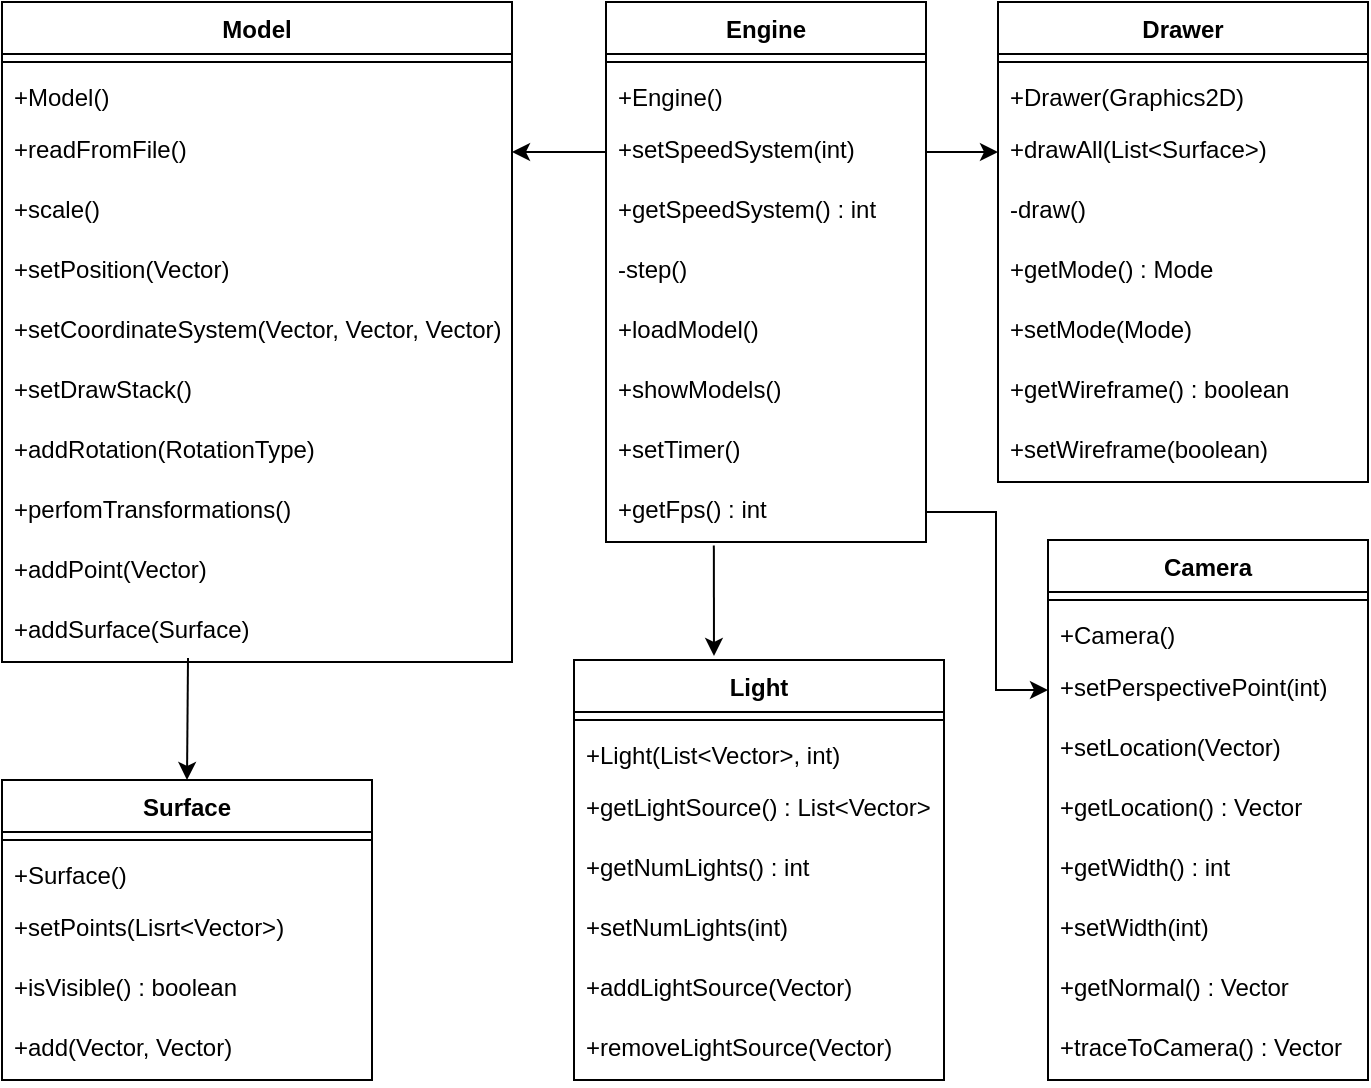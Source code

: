 <mxfile version="16.5.1" type="device" pages="3"><diagram id="C5RBs43oDa-KdzZeNtuy" name="Page-1"><mxGraphModel dx="1229" dy="2277" grid="1" gridSize="10" guides="1" tooltips="1" connect="1" arrows="1" fold="1" page="1" pageScale="1" pageWidth="1654" pageHeight="1169" math="0" shadow="0"><root><mxCell id="WIyWlLk6GJQsqaUBKTNV-0"/><mxCell id="WIyWlLk6GJQsqaUBKTNV-1" parent="WIyWlLk6GJQsqaUBKTNV-0"/><mxCell id="PUGLhDaDBzMZra6PjDmg-11" value="Engine" style="swimlane;fontStyle=1;align=center;verticalAlign=top;childLayout=stackLayout;horizontal=1;startSize=26;horizontalStack=0;resizeParent=1;resizeParentMax=0;resizeLast=0;collapsible=1;marginBottom=0;" parent="WIyWlLk6GJQsqaUBKTNV-1" vertex="1"><mxGeometry x="383" y="-1092" width="160" height="270" as="geometry"><mxRectangle x="100" y="350" width="70" height="26" as="alternateBounds"/></mxGeometry></mxCell><mxCell id="PUGLhDaDBzMZra6PjDmg-12" value="" style="line;strokeWidth=1;fillColor=none;align=left;verticalAlign=middle;spacingTop=-1;spacingLeft=3;spacingRight=3;rotatable=0;labelPosition=right;points=[];portConstraint=eastwest;" parent="PUGLhDaDBzMZra6PjDmg-11" vertex="1"><mxGeometry y="26" width="160" height="8" as="geometry"/></mxCell><mxCell id="smROIIYi_Y0sRd2uh2FI-26" value="+Engine()" style="text;strokeColor=none;fillColor=none;align=left;verticalAlign=top;spacingLeft=4;spacingRight=4;overflow=hidden;rotatable=0;points=[[0,0.5],[1,0.5]];portConstraint=eastwest;" parent="PUGLhDaDBzMZra6PjDmg-11" vertex="1"><mxGeometry y="34" width="160" height="26" as="geometry"/></mxCell><mxCell id="0_QrnyEoj9s2muEZih7a-1" value="+setSpeedSystem(int)" style="text;strokeColor=none;fillColor=none;spacingLeft=4;spacingRight=4;overflow=hidden;rotatable=0;points=[[0,0.5],[1,0.5]];portConstraint=eastwest;fontSize=12;" vertex="1" parent="PUGLhDaDBzMZra6PjDmg-11"><mxGeometry y="60" width="160" height="30" as="geometry"/></mxCell><mxCell id="0_QrnyEoj9s2muEZih7a-5" value="+getSpeedSystem() : int" style="text;strokeColor=none;fillColor=none;spacingLeft=4;spacingRight=4;overflow=hidden;rotatable=0;points=[[0,0.5],[1,0.5]];portConstraint=eastwest;fontSize=12;" vertex="1" parent="PUGLhDaDBzMZra6PjDmg-11"><mxGeometry y="90" width="160" height="30" as="geometry"/></mxCell><mxCell id="0_QrnyEoj9s2muEZih7a-2" value="-step()" style="text;strokeColor=none;fillColor=none;spacingLeft=4;spacingRight=4;overflow=hidden;rotatable=0;points=[[0,0.5],[1,0.5]];portConstraint=eastwest;fontSize=12;" vertex="1" parent="PUGLhDaDBzMZra6PjDmg-11"><mxGeometry y="120" width="160" height="30" as="geometry"/></mxCell><mxCell id="0_QrnyEoj9s2muEZih7a-0" value="+loadModel() &#10;" style="text;strokeColor=none;fillColor=none;spacingLeft=4;spacingRight=4;overflow=hidden;rotatable=0;points=[[0,0.5],[1,0.5]];portConstraint=eastwest;fontSize=12;" vertex="1" parent="PUGLhDaDBzMZra6PjDmg-11"><mxGeometry y="150" width="160" height="30" as="geometry"/></mxCell><mxCell id="0_QrnyEoj9s2muEZih7a-4" value="+showModels()" style="text;strokeColor=none;fillColor=none;spacingLeft=4;spacingRight=4;overflow=hidden;rotatable=0;points=[[0,0.5],[1,0.5]];portConstraint=eastwest;fontSize=12;" vertex="1" parent="PUGLhDaDBzMZra6PjDmg-11"><mxGeometry y="180" width="160" height="30" as="geometry"/></mxCell><mxCell id="0_QrnyEoj9s2muEZih7a-3" value="+setTimer()" style="text;strokeColor=none;fillColor=none;spacingLeft=4;spacingRight=4;overflow=hidden;rotatable=0;points=[[0,0.5],[1,0.5]];portConstraint=eastwest;fontSize=12;" vertex="1" parent="PUGLhDaDBzMZra6PjDmg-11"><mxGeometry y="210" width="160" height="30" as="geometry"/></mxCell><mxCell id="0_QrnyEoj9s2muEZih7a-6" value="+getFps() : int" style="text;strokeColor=none;fillColor=none;spacingLeft=4;spacingRight=4;overflow=hidden;rotatable=0;points=[[0,0.5],[1,0.5]];portConstraint=eastwest;fontSize=12;" vertex="1" parent="PUGLhDaDBzMZra6PjDmg-11"><mxGeometry y="240" width="160" height="30" as="geometry"/></mxCell><mxCell id="0_QrnyEoj9s2muEZih7a-9" value="Camera" style="swimlane;fontStyle=1;align=center;verticalAlign=top;childLayout=stackLayout;horizontal=1;startSize=26;horizontalStack=0;resizeParent=1;resizeParentMax=0;resizeLast=0;collapsible=1;marginBottom=0;" vertex="1" parent="WIyWlLk6GJQsqaUBKTNV-1"><mxGeometry x="604" y="-823" width="160" height="270" as="geometry"><mxRectangle x="100" y="350" width="70" height="26" as="alternateBounds"/></mxGeometry></mxCell><mxCell id="0_QrnyEoj9s2muEZih7a-10" value="" style="line;strokeWidth=1;fillColor=none;align=left;verticalAlign=middle;spacingTop=-1;spacingLeft=3;spacingRight=3;rotatable=0;labelPosition=right;points=[];portConstraint=eastwest;" vertex="1" parent="0_QrnyEoj9s2muEZih7a-9"><mxGeometry y="26" width="160" height="8" as="geometry"/></mxCell><mxCell id="0_QrnyEoj9s2muEZih7a-11" value="+Camera()" style="text;strokeColor=none;fillColor=none;align=left;verticalAlign=top;spacingLeft=4;spacingRight=4;overflow=hidden;rotatable=0;points=[[0,0.5],[1,0.5]];portConstraint=eastwest;" vertex="1" parent="0_QrnyEoj9s2muEZih7a-9"><mxGeometry y="34" width="160" height="26" as="geometry"/></mxCell><mxCell id="0_QrnyEoj9s2muEZih7a-12" value="+setPerspectivePoint(int)" style="text;strokeColor=none;fillColor=none;spacingLeft=4;spacingRight=4;overflow=hidden;rotatable=0;points=[[0,0.5],[1,0.5]];portConstraint=eastwest;fontSize=12;" vertex="1" parent="0_QrnyEoj9s2muEZih7a-9"><mxGeometry y="60" width="160" height="30" as="geometry"/></mxCell><mxCell id="0_QrnyEoj9s2muEZih7a-13" value="+setLocation(Vector)" style="text;strokeColor=none;fillColor=none;spacingLeft=4;spacingRight=4;overflow=hidden;rotatable=0;points=[[0,0.5],[1,0.5]];portConstraint=eastwest;fontSize=12;" vertex="1" parent="0_QrnyEoj9s2muEZih7a-9"><mxGeometry y="90" width="160" height="30" as="geometry"/></mxCell><mxCell id="0_QrnyEoj9s2muEZih7a-14" value="+getLocation() : Vector" style="text;strokeColor=none;fillColor=none;spacingLeft=4;spacingRight=4;overflow=hidden;rotatable=0;points=[[0,0.5],[1,0.5]];portConstraint=eastwest;fontSize=12;" vertex="1" parent="0_QrnyEoj9s2muEZih7a-9"><mxGeometry y="120" width="160" height="30" as="geometry"/></mxCell><mxCell id="0_QrnyEoj9s2muEZih7a-15" value="+getWidth() : int&#10; " style="text;strokeColor=none;fillColor=none;spacingLeft=4;spacingRight=4;overflow=hidden;rotatable=0;points=[[0,0.5],[1,0.5]];portConstraint=eastwest;fontSize=12;" vertex="1" parent="0_QrnyEoj9s2muEZih7a-9"><mxGeometry y="150" width="160" height="30" as="geometry"/></mxCell><mxCell id="0_QrnyEoj9s2muEZih7a-16" value="+setWidth(int)" style="text;strokeColor=none;fillColor=none;spacingLeft=4;spacingRight=4;overflow=hidden;rotatable=0;points=[[0,0.5],[1,0.5]];portConstraint=eastwest;fontSize=12;" vertex="1" parent="0_QrnyEoj9s2muEZih7a-9"><mxGeometry y="180" width="160" height="30" as="geometry"/></mxCell><mxCell id="0_QrnyEoj9s2muEZih7a-17" value="+getNormal() : Vector" style="text;strokeColor=none;fillColor=none;spacingLeft=4;spacingRight=4;overflow=hidden;rotatable=0;points=[[0,0.5],[1,0.5]];portConstraint=eastwest;fontSize=12;" vertex="1" parent="0_QrnyEoj9s2muEZih7a-9"><mxGeometry y="210" width="160" height="30" as="geometry"/></mxCell><mxCell id="0_QrnyEoj9s2muEZih7a-18" value="+traceToCamera() : Vector" style="text;strokeColor=none;fillColor=none;spacingLeft=4;spacingRight=4;overflow=hidden;rotatable=0;points=[[0,0.5],[1,0.5]];portConstraint=eastwest;fontSize=12;" vertex="1" parent="0_QrnyEoj9s2muEZih7a-9"><mxGeometry y="240" width="160" height="30" as="geometry"/></mxCell><mxCell id="0_QrnyEoj9s2muEZih7a-20" value="Light" style="swimlane;fontStyle=1;align=center;verticalAlign=top;childLayout=stackLayout;horizontal=1;startSize=26;horizontalStack=0;resizeParent=1;resizeParentMax=0;resizeLast=0;collapsible=1;marginBottom=0;" vertex="1" parent="WIyWlLk6GJQsqaUBKTNV-1"><mxGeometry x="367.0" y="-763" width="185" height="210" as="geometry"><mxRectangle x="100" y="350" width="70" height="26" as="alternateBounds"/></mxGeometry></mxCell><mxCell id="0_QrnyEoj9s2muEZih7a-21" value="" style="line;strokeWidth=1;fillColor=none;align=left;verticalAlign=middle;spacingTop=-1;spacingLeft=3;spacingRight=3;rotatable=0;labelPosition=right;points=[];portConstraint=eastwest;" vertex="1" parent="0_QrnyEoj9s2muEZih7a-20"><mxGeometry y="26" width="185" height="8" as="geometry"/></mxCell><mxCell id="0_QrnyEoj9s2muEZih7a-22" value="+Light(List&lt;Vector&gt;, int)" style="text;strokeColor=none;fillColor=none;align=left;verticalAlign=top;spacingLeft=4;spacingRight=4;overflow=hidden;rotatable=0;points=[[0,0.5],[1,0.5]];portConstraint=eastwest;" vertex="1" parent="0_QrnyEoj9s2muEZih7a-20"><mxGeometry y="34" width="185" height="26" as="geometry"/></mxCell><mxCell id="0_QrnyEoj9s2muEZih7a-23" value="+getLightSource() : List&lt;Vector&gt;" style="text;strokeColor=none;fillColor=none;spacingLeft=4;spacingRight=4;overflow=hidden;rotatable=0;points=[[0,0.5],[1,0.5]];portConstraint=eastwest;fontSize=12;" vertex="1" parent="0_QrnyEoj9s2muEZih7a-20"><mxGeometry y="60" width="185" height="30" as="geometry"/></mxCell><mxCell id="0_QrnyEoj9s2muEZih7a-24" value="+getNumLights() : int" style="text;strokeColor=none;fillColor=none;spacingLeft=4;spacingRight=4;overflow=hidden;rotatable=0;points=[[0,0.5],[1,0.5]];portConstraint=eastwest;fontSize=12;" vertex="1" parent="0_QrnyEoj9s2muEZih7a-20"><mxGeometry y="90" width="185" height="30" as="geometry"/></mxCell><mxCell id="0_QrnyEoj9s2muEZih7a-25" value="+setNumLights(int) " style="text;strokeColor=none;fillColor=none;spacingLeft=4;spacingRight=4;overflow=hidden;rotatable=0;points=[[0,0.5],[1,0.5]];portConstraint=eastwest;fontSize=12;" vertex="1" parent="0_QrnyEoj9s2muEZih7a-20"><mxGeometry y="120" width="185" height="30" as="geometry"/></mxCell><mxCell id="0_QrnyEoj9s2muEZih7a-26" value="+addLightSource(Vector)&#10; " style="text;strokeColor=none;fillColor=none;spacingLeft=4;spacingRight=4;overflow=hidden;rotatable=0;points=[[0,0.5],[1,0.5]];portConstraint=eastwest;fontSize=12;" vertex="1" parent="0_QrnyEoj9s2muEZih7a-20"><mxGeometry y="150" width="185" height="30" as="geometry"/></mxCell><mxCell id="0_QrnyEoj9s2muEZih7a-27" value="+removeLightSource(Vector)" style="text;strokeColor=none;fillColor=none;spacingLeft=4;spacingRight=4;overflow=hidden;rotatable=0;points=[[0,0.5],[1,0.5]];portConstraint=eastwest;fontSize=12;" vertex="1" parent="0_QrnyEoj9s2muEZih7a-20"><mxGeometry y="180" width="185" height="30" as="geometry"/></mxCell><mxCell id="0_QrnyEoj9s2muEZih7a-30" value="Drawer" style="swimlane;fontStyle=1;align=center;verticalAlign=top;childLayout=stackLayout;horizontal=1;startSize=26;horizontalStack=0;resizeParent=1;resizeParentMax=0;resizeLast=0;collapsible=1;marginBottom=0;" vertex="1" parent="WIyWlLk6GJQsqaUBKTNV-1"><mxGeometry x="579" y="-1092" width="185" height="240" as="geometry"><mxRectangle x="100" y="350" width="70" height="26" as="alternateBounds"/></mxGeometry></mxCell><mxCell id="0_QrnyEoj9s2muEZih7a-31" value="" style="line;strokeWidth=1;fillColor=none;align=left;verticalAlign=middle;spacingTop=-1;spacingLeft=3;spacingRight=3;rotatable=0;labelPosition=right;points=[];portConstraint=eastwest;" vertex="1" parent="0_QrnyEoj9s2muEZih7a-30"><mxGeometry y="26" width="185" height="8" as="geometry"/></mxCell><mxCell id="0_QrnyEoj9s2muEZih7a-32" value="+Drawer(Graphics2D)" style="text;strokeColor=none;fillColor=none;align=left;verticalAlign=top;spacingLeft=4;spacingRight=4;overflow=hidden;rotatable=0;points=[[0,0.5],[1,0.5]];portConstraint=eastwest;" vertex="1" parent="0_QrnyEoj9s2muEZih7a-30"><mxGeometry y="34" width="185" height="26" as="geometry"/></mxCell><mxCell id="0_QrnyEoj9s2muEZih7a-33" value="+drawAll(List&lt;Surface&gt;) " style="text;strokeColor=none;fillColor=none;spacingLeft=4;spacingRight=4;overflow=hidden;rotatable=0;points=[[0,0.5],[1,0.5]];portConstraint=eastwest;fontSize=12;" vertex="1" parent="0_QrnyEoj9s2muEZih7a-30"><mxGeometry y="60" width="185" height="30" as="geometry"/></mxCell><mxCell id="0_QrnyEoj9s2muEZih7a-34" value="-draw()" style="text;strokeColor=none;fillColor=none;spacingLeft=4;spacingRight=4;overflow=hidden;rotatable=0;points=[[0,0.5],[1,0.5]];portConstraint=eastwest;fontSize=12;" vertex="1" parent="0_QrnyEoj9s2muEZih7a-30"><mxGeometry y="90" width="185" height="30" as="geometry"/></mxCell><mxCell id="0_QrnyEoj9s2muEZih7a-35" value="+getMode() : Mode" style="text;strokeColor=none;fillColor=none;spacingLeft=4;spacingRight=4;overflow=hidden;rotatable=0;points=[[0,0.5],[1,0.5]];portConstraint=eastwest;fontSize=12;" vertex="1" parent="0_QrnyEoj9s2muEZih7a-30"><mxGeometry y="120" width="185" height="30" as="geometry"/></mxCell><mxCell id="0_QrnyEoj9s2muEZih7a-36" value="+setMode(Mode) " style="text;strokeColor=none;fillColor=none;spacingLeft=4;spacingRight=4;overflow=hidden;rotatable=0;points=[[0,0.5],[1,0.5]];portConstraint=eastwest;fontSize=12;" vertex="1" parent="0_QrnyEoj9s2muEZih7a-30"><mxGeometry y="150" width="185" height="30" as="geometry"/></mxCell><mxCell id="0_QrnyEoj9s2muEZih7a-37" value="+getWireframe() : boolean&#10;" style="text;strokeColor=none;fillColor=none;spacingLeft=4;spacingRight=4;overflow=hidden;rotatable=0;points=[[0,0.5],[1,0.5]];portConstraint=eastwest;fontSize=12;" vertex="1" parent="0_QrnyEoj9s2muEZih7a-30"><mxGeometry y="180" width="185" height="30" as="geometry"/></mxCell><mxCell id="0_QrnyEoj9s2muEZih7a-42" value="+setWireframe(boolean)" style="text;strokeColor=none;fillColor=none;spacingLeft=4;spacingRight=4;overflow=hidden;rotatable=0;points=[[0,0.5],[1,0.5]];portConstraint=eastwest;fontSize=12;" vertex="1" parent="0_QrnyEoj9s2muEZih7a-30"><mxGeometry y="210" width="185" height="30" as="geometry"/></mxCell><mxCell id="0_QrnyEoj9s2muEZih7a-43" value="Model" style="swimlane;fontStyle=1;align=center;verticalAlign=top;childLayout=stackLayout;horizontal=1;startSize=26;horizontalStack=0;resizeParent=1;resizeParentMax=0;resizeLast=0;collapsible=1;marginBottom=0;" vertex="1" parent="WIyWlLk6GJQsqaUBKTNV-1"><mxGeometry x="81" y="-1092" width="255" height="330" as="geometry"><mxRectangle x="100" y="350" width="70" height="26" as="alternateBounds"/></mxGeometry></mxCell><mxCell id="0_QrnyEoj9s2muEZih7a-44" value="" style="line;strokeWidth=1;fillColor=none;align=left;verticalAlign=middle;spacingTop=-1;spacingLeft=3;spacingRight=3;rotatable=0;labelPosition=right;points=[];portConstraint=eastwest;" vertex="1" parent="0_QrnyEoj9s2muEZih7a-43"><mxGeometry y="26" width="255" height="8" as="geometry"/></mxCell><mxCell id="0_QrnyEoj9s2muEZih7a-45" value="+Model()" style="text;strokeColor=none;fillColor=none;align=left;verticalAlign=top;spacingLeft=4;spacingRight=4;overflow=hidden;rotatable=0;points=[[0,0.5],[1,0.5]];portConstraint=eastwest;" vertex="1" parent="0_QrnyEoj9s2muEZih7a-43"><mxGeometry y="34" width="255" height="26" as="geometry"/></mxCell><mxCell id="0_QrnyEoj9s2muEZih7a-46" value="+readFromFile()" style="text;strokeColor=none;fillColor=none;spacingLeft=4;spacingRight=4;overflow=hidden;rotatable=0;points=[[0,0.5],[1,0.5]];portConstraint=eastwest;fontSize=12;" vertex="1" parent="0_QrnyEoj9s2muEZih7a-43"><mxGeometry y="60" width="255" height="30" as="geometry"/></mxCell><mxCell id="0_QrnyEoj9s2muEZih7a-47" value="+scale()" style="text;strokeColor=none;fillColor=none;spacingLeft=4;spacingRight=4;overflow=hidden;rotatable=0;points=[[0,0.5],[1,0.5]];portConstraint=eastwest;fontSize=12;" vertex="1" parent="0_QrnyEoj9s2muEZih7a-43"><mxGeometry y="90" width="255" height="30" as="geometry"/></mxCell><mxCell id="0_QrnyEoj9s2muEZih7a-48" value="+setPosition(Vector)" style="text;strokeColor=none;fillColor=none;spacingLeft=4;spacingRight=4;overflow=hidden;rotatable=0;points=[[0,0.5],[1,0.5]];portConstraint=eastwest;fontSize=12;" vertex="1" parent="0_QrnyEoj9s2muEZih7a-43"><mxGeometry y="120" width="255" height="30" as="geometry"/></mxCell><mxCell id="0_QrnyEoj9s2muEZih7a-49" value="+setCoordinateSystem(Vector, Vector, Vector) " style="text;strokeColor=none;fillColor=none;spacingLeft=4;spacingRight=4;overflow=hidden;rotatable=0;points=[[0,0.5],[1,0.5]];portConstraint=eastwest;fontSize=12;" vertex="1" parent="0_QrnyEoj9s2muEZih7a-43"><mxGeometry y="150" width="255" height="30" as="geometry"/></mxCell><mxCell id="0_QrnyEoj9s2muEZih7a-50" value="+setDrawStack()" style="text;strokeColor=none;fillColor=none;spacingLeft=4;spacingRight=4;overflow=hidden;rotatable=0;points=[[0,0.5],[1,0.5]];portConstraint=eastwest;fontSize=12;" vertex="1" parent="0_QrnyEoj9s2muEZih7a-43"><mxGeometry y="180" width="255" height="30" as="geometry"/></mxCell><mxCell id="0_QrnyEoj9s2muEZih7a-52" value="+addRotation(RotationType)" style="text;strokeColor=none;fillColor=none;spacingLeft=4;spacingRight=4;overflow=hidden;rotatable=0;points=[[0,0.5],[1,0.5]];portConstraint=eastwest;fontSize=12;" vertex="1" parent="0_QrnyEoj9s2muEZih7a-43"><mxGeometry y="210" width="255" height="30" as="geometry"/></mxCell><mxCell id="0_QrnyEoj9s2muEZih7a-51" value="+perfomTransformations()" style="text;strokeColor=none;fillColor=none;spacingLeft=4;spacingRight=4;overflow=hidden;rotatable=0;points=[[0,0.5],[1,0.5]];portConstraint=eastwest;fontSize=12;" vertex="1" parent="0_QrnyEoj9s2muEZih7a-43"><mxGeometry y="240" width="255" height="30" as="geometry"/></mxCell><mxCell id="0_QrnyEoj9s2muEZih7a-54" value="+addPoint(Vector)" style="text;strokeColor=none;fillColor=none;spacingLeft=4;spacingRight=4;overflow=hidden;rotatable=0;points=[[0,0.5],[1,0.5]];portConstraint=eastwest;fontSize=12;" vertex="1" parent="0_QrnyEoj9s2muEZih7a-43"><mxGeometry y="270" width="255" height="30" as="geometry"/></mxCell><mxCell id="0_QrnyEoj9s2muEZih7a-53" value="+addSurface(Surface)" style="text;strokeColor=none;fillColor=none;spacingLeft=4;spacingRight=4;overflow=hidden;rotatable=0;points=[[0,0.5],[1,0.5]];portConstraint=eastwest;fontSize=12;" vertex="1" parent="0_QrnyEoj9s2muEZih7a-43"><mxGeometry y="300" width="255" height="30" as="geometry"/></mxCell><mxCell id="0_QrnyEoj9s2muEZih7a-55" value="Surface" style="swimlane;fontStyle=1;align=center;verticalAlign=top;childLayout=stackLayout;horizontal=1;startSize=26;horizontalStack=0;resizeParent=1;resizeParentMax=0;resizeLast=0;collapsible=1;marginBottom=0;" vertex="1" parent="WIyWlLk6GJQsqaUBKTNV-1"><mxGeometry x="81" y="-703" width="185" height="150" as="geometry"><mxRectangle x="100" y="350" width="70" height="26" as="alternateBounds"/></mxGeometry></mxCell><mxCell id="0_QrnyEoj9s2muEZih7a-56" value="" style="line;strokeWidth=1;fillColor=none;align=left;verticalAlign=middle;spacingTop=-1;spacingLeft=3;spacingRight=3;rotatable=0;labelPosition=right;points=[];portConstraint=eastwest;" vertex="1" parent="0_QrnyEoj9s2muEZih7a-55"><mxGeometry y="26" width="185" height="8" as="geometry"/></mxCell><mxCell id="0_QrnyEoj9s2muEZih7a-57" value="+Surface()" style="text;strokeColor=none;fillColor=none;align=left;verticalAlign=top;spacingLeft=4;spacingRight=4;overflow=hidden;rotatable=0;points=[[0,0.5],[1,0.5]];portConstraint=eastwest;" vertex="1" parent="0_QrnyEoj9s2muEZih7a-55"><mxGeometry y="34" width="185" height="26" as="geometry"/></mxCell><mxCell id="0_QrnyEoj9s2muEZih7a-58" value="+setPoints(Lisrt&lt;Vector&gt;) " style="text;strokeColor=none;fillColor=none;spacingLeft=4;spacingRight=4;overflow=hidden;rotatable=0;points=[[0,0.5],[1,0.5]];portConstraint=eastwest;fontSize=12;" vertex="1" parent="0_QrnyEoj9s2muEZih7a-55"><mxGeometry y="60" width="185" height="30" as="geometry"/></mxCell><mxCell id="0_QrnyEoj9s2muEZih7a-59" value="+isVisible() : boolean" style="text;strokeColor=none;fillColor=none;spacingLeft=4;spacingRight=4;overflow=hidden;rotatable=0;points=[[0,0.5],[1,0.5]];portConstraint=eastwest;fontSize=12;" vertex="1" parent="0_QrnyEoj9s2muEZih7a-55"><mxGeometry y="90" width="185" height="30" as="geometry"/></mxCell><mxCell id="0_QrnyEoj9s2muEZih7a-60" value="+add(Vector, Vector)" style="text;strokeColor=none;fillColor=none;spacingLeft=4;spacingRight=4;overflow=hidden;rotatable=0;points=[[0,0.5],[1,0.5]];portConstraint=eastwest;fontSize=12;" vertex="1" parent="0_QrnyEoj9s2muEZih7a-55"><mxGeometry y="120" width="185" height="30" as="geometry"/></mxCell><mxCell id="0_QrnyEoj9s2muEZih7a-68" value="" style="endArrow=classic;html=1;rounded=0;fontSize=16;exitX=0;exitY=0.5;exitDx=0;exitDy=0;entryX=1;entryY=0.5;entryDx=0;entryDy=0;" edge="1" parent="WIyWlLk6GJQsqaUBKTNV-1" source="0_QrnyEoj9s2muEZih7a-1" target="0_QrnyEoj9s2muEZih7a-46"><mxGeometry width="50" height="50" relative="1" as="geometry"><mxPoint x="359" y="-1122" as="sourcePoint"/><mxPoint x="409" y="-1172" as="targetPoint"/></mxGeometry></mxCell><mxCell id="0_QrnyEoj9s2muEZih7a-69" value="" style="endArrow=classic;html=1;rounded=0;fontSize=16;exitX=1;exitY=0.5;exitDx=0;exitDy=0;entryX=0;entryY=0.5;entryDx=0;entryDy=0;" edge="1" parent="WIyWlLk6GJQsqaUBKTNV-1" source="0_QrnyEoj9s2muEZih7a-1" target="0_QrnyEoj9s2muEZih7a-33"><mxGeometry width="50" height="50" relative="1" as="geometry"><mxPoint x="565" y="-1116" as="sourcePoint"/><mxPoint x="615" y="-1166" as="targetPoint"/></mxGeometry></mxCell><mxCell id="0_QrnyEoj9s2muEZih7a-70" value="" style="endArrow=classic;html=1;rounded=0;fontSize=16;entryX=0.5;entryY=0;entryDx=0;entryDy=0;" edge="1" parent="WIyWlLk6GJQsqaUBKTNV-1" target="0_QrnyEoj9s2muEZih7a-55"><mxGeometry width="50" height="50" relative="1" as="geometry"><mxPoint x="174" y="-764" as="sourcePoint"/><mxPoint x="220" y="-753" as="targetPoint"/></mxGeometry></mxCell><mxCell id="0_QrnyEoj9s2muEZih7a-71" value="" style="endArrow=classic;html=1;rounded=0;fontSize=16;exitX=0.337;exitY=1.059;exitDx=0;exitDy=0;exitPerimeter=0;" edge="1" parent="WIyWlLk6GJQsqaUBKTNV-1" source="0_QrnyEoj9s2muEZih7a-6"><mxGeometry width="50" height="50" relative="1" as="geometry"><mxPoint x="439" y="-754" as="sourcePoint"/><mxPoint x="437" y="-765" as="targetPoint"/></mxGeometry></mxCell><mxCell id="0_QrnyEoj9s2muEZih7a-72" value="" style="endArrow=classic;html=1;rounded=0;fontSize=16;exitX=1;exitY=0.5;exitDx=0;exitDy=0;entryX=0;entryY=0.5;entryDx=0;entryDy=0;" edge="1" parent="WIyWlLk6GJQsqaUBKTNV-1" source="0_QrnyEoj9s2muEZih7a-6" target="0_QrnyEoj9s2muEZih7a-12"><mxGeometry width="50" height="50" relative="1" as="geometry"><mxPoint x="563" y="-776" as="sourcePoint"/><mxPoint x="613" y="-826" as="targetPoint"/><Array as="points"><mxPoint x="578" y="-837"/><mxPoint x="578" y="-748"/></Array></mxGeometry></mxCell></root></mxGraphModel></diagram><diagram id="3OWUYGctJhwA0KJmQPzr" name="Страница 2"><mxGraphModel dx="1475" dy="1329" grid="0" gridSize="10" guides="1" tooltips="1" connect="1" arrows="1" fold="1" page="1" pageScale="1" pageWidth="827" pageHeight="1169" math="0" shadow="0"><root><mxCell id="bgdEapvP35yIxuQmbcLZ-0"/><mxCell id="bgdEapvP35yIxuQmbcLZ-1" parent="bgdEapvP35yIxuQmbcLZ-0"/><mxCell id="bgdEapvP35yIxuQmbcLZ-14" style="edgeStyle=orthogonalEdgeStyle;rounded=0;orthogonalLoop=1;jettySize=auto;html=1;exitX=0.5;exitY=1;exitDx=0;exitDy=0;exitPerimeter=0;entryX=0.5;entryY=0;entryDx=0;entryDy=0;fontSize=17;" parent="bgdEapvP35yIxuQmbcLZ-1" source="bgdEapvP35yIxuQmbcLZ-2" target="bgdEapvP35yIxuQmbcLZ-3" edge="1"><mxGeometry relative="1" as="geometry"/></mxCell><mxCell id="bgdEapvP35yIxuQmbcLZ-2" value="&lt;font style=&quot;font-size: 17px;&quot;&gt;Начало&lt;/font&gt;" style="strokeWidth=2;html=1;shape=mxgraph.flowchart.terminator;whiteSpace=wrap;fontSize=17;" parent="bgdEapvP35yIxuQmbcLZ-1" vertex="1"><mxGeometry x="315" y="14" width="170" height="60" as="geometry"/></mxCell><mxCell id="bgdEapvP35yIxuQmbcLZ-3" value="&lt;font style=&quot;font-size: 17px&quot;&gt;Цикл по всем граням объектов&lt;/font&gt;" style="shape=loopLimit;whiteSpace=wrap;html=1;strokeWidth=2;fontSize=17;" parent="bgdEapvP35yIxuQmbcLZ-1" vertex="1"><mxGeometry x="306.5" y="91" width="179.5" height="80" as="geometry"/></mxCell><mxCell id="bgdEapvP35yIxuQmbcLZ-4" value="&lt;font style=&quot;font-size: 17px&quot;&gt;Z_sum := Z_sum + значение координаты Z текущей точки&amp;nbsp;&lt;/font&gt;" style="whiteSpace=wrap;html=1;strokeWidth=2;fontSize=17;" parent="bgdEapvP35yIxuQmbcLZ-1" vertex="1"><mxGeometry x="305.5" y="376" width="179.12" height="88" as="geometry"/></mxCell><mxCell id="bgdEapvP35yIxuQmbcLZ-19" style="edgeStyle=orthogonalEdgeStyle;rounded=0;orthogonalLoop=1;jettySize=auto;html=1;exitX=0;exitY=0.5;exitDx=0;exitDy=0;exitPerimeter=0;fontSize=17;entryX=0.5;entryY=0;entryDx=0;entryDy=0;" parent="bgdEapvP35yIxuQmbcLZ-1" source="bgdEapvP35yIxuQmbcLZ-5" target="jzEpJTXCxFbb3Hnmrs4y-7" edge="1"><mxGeometry relative="1" as="geometry"><mxPoint x="212" y="706" as="targetPoint"/></mxGeometry></mxCell><mxCell id="bgdEapvP35yIxuQmbcLZ-5" value="Количество&lt;br&gt;&amp;nbsp;источников &lt;br&gt;света &amp;gt; 0?" style="strokeWidth=2;html=1;shape=mxgraph.flowchart.decision;whiteSpace=wrap;fontSize=17;" parent="bgdEapvP35yIxuQmbcLZ-1" vertex="1"><mxGeometry x="300" y="575" width="200" height="100" as="geometry"/></mxCell><mxCell id="bgdEapvP35yIxuQmbcLZ-6" value="Avg := Z_sum / количество вершин грани" style="whiteSpace=wrap;html=1;strokeWidth=2;fontSize=17;" parent="bgdEapvP35yIxuQmbcLZ-1" vertex="1"><mxGeometry x="320.75" y="758" width="177.5" height="70" as="geometry"/></mxCell><mxCell id="bgdEapvP35yIxuQmbcLZ-7" value="&lt;font style=&quot;font-size: 17px&quot;&gt;Вычислить цвет грани&lt;/font&gt;" style="whiteSpace=wrap;html=1;strokeWidth=2;fontSize=17;" parent="bgdEapvP35yIxuQmbcLZ-1" vertex="1"><mxGeometry x="533" y="643" width="177.5" height="70" as="geometry"/></mxCell><mxCell id="bgdEapvP35yIxuQmbcLZ-12" value="" style="group;fontSize=17;" parent="bgdEapvP35yIxuQmbcLZ-1" vertex="1" connectable="0"><mxGeometry x="305.5" y="481" width="197.791" height="81.199" as="geometry"/></mxCell><mxCell id="bgdEapvP35yIxuQmbcLZ-10" value="" style="shape=loopLimit;whiteSpace=wrap;html=1;strokeWidth=2;rotation=-180;fontSize=17;" parent="bgdEapvP35yIxuQmbcLZ-12" vertex="1"><mxGeometry width="179.2" height="73" as="geometry"/></mxCell><mxCell id="bgdEapvP35yIxuQmbcLZ-11" value="&lt;span style=&quot;font-size: 17px ; background-color: rgb(255 , 255 , 255)&quot;&gt;Цикл по всем &lt;br&gt;вершинам&lt;br style=&quot;font-size: 17px&quot;&gt;&amp;nbsp;грани&lt;br&gt;&lt;/span&gt;" style="text;html=1;align=center;verticalAlign=middle;resizable=0;points=[];autosize=1;fontSize=17;" parent="bgdEapvP35yIxuQmbcLZ-12" vertex="1"><mxGeometry x="36.791" y="7.199" width="118" height="64" as="geometry"/></mxCell><mxCell id="bgdEapvP35yIxuQmbcLZ-13" value="&lt;font style=&quot;font-size: 17px;&quot;&gt;Конец&lt;/font&gt;" style="strokeWidth=2;html=1;shape=mxgraph.flowchart.terminator;whiteSpace=wrap;fontSize=17;" parent="bgdEapvP35yIxuQmbcLZ-1" vertex="1"><mxGeometry x="327.87" y="1103" width="170" height="60" as="geometry"/></mxCell><mxCell id="jzEpJTXCxFbb3Hnmrs4y-0" value="&lt;font style=&quot;font-size: 17px&quot;&gt;Цикл по всем вершинам грани&lt;/font&gt;" style="shape=loopLimit;whiteSpace=wrap;html=1;strokeWidth=2;fontSize=17;" vertex="1" parent="bgdEapvP35yIxuQmbcLZ-1"><mxGeometry x="305.5" y="276" width="179.5" height="80" as="geometry"/></mxCell><mxCell id="jzEpJTXCxFbb3Hnmrs4y-1" value="Z_sum := 0" style="whiteSpace=wrap;html=1;strokeWidth=2;fontSize=17;" vertex="1" parent="bgdEapvP35yIxuQmbcLZ-1"><mxGeometry x="307.5" y="189" width="177.5" height="70" as="geometry"/></mxCell><mxCell id="jzEpJTXCxFbb3Hnmrs4y-2" value="&lt;span style=&quot;font-size: 17px&quot;&gt;Отсортировать массив средних значений Z каждой грани&lt;/span&gt;" style="whiteSpace=wrap;html=1;strokeWidth=2;fontSize=17;" vertex="1" parent="bgdEapvP35yIxuQmbcLZ-1"><mxGeometry x="323.25" y="934" width="179.25" height="84" as="geometry"/></mxCell><mxCell id="jzEpJTXCxFbb3Hnmrs4y-3" value="" style="group;fontSize=17;" vertex="1" connectable="0" parent="bgdEapvP35yIxuQmbcLZ-1"><mxGeometry x="319" y="843" width="197.791" height="81.199" as="geometry"/></mxCell><mxCell id="jzEpJTXCxFbb3Hnmrs4y-4" value="" style="shape=loopLimit;whiteSpace=wrap;html=1;strokeWidth=2;rotation=-180;fontSize=17;" vertex="1" parent="jzEpJTXCxFbb3Hnmrs4y-3"><mxGeometry x="4.3" y="2" width="179.2" height="73" as="geometry"/></mxCell><mxCell id="jzEpJTXCxFbb3Hnmrs4y-5" value="&lt;span style=&quot;font-size: 17px ; background-color: rgb(255 , 255 , 255)&quot;&gt;Цикл по всем &lt;br&gt;граням объектов&lt;br&gt;&lt;/span&gt;" style="text;html=1;align=center;verticalAlign=middle;resizable=0;points=[];autosize=1;fontSize=17;" vertex="1" parent="jzEpJTXCxFbb3Hnmrs4y-3"><mxGeometry x="27.091" y="19.199" width="146" height="44" as="geometry"/></mxCell><mxCell id="jzEpJTXCxFbb3Hnmrs4y-6" value="Да" style="text;html=1;strokeColor=none;fillColor=none;align=center;verticalAlign=middle;whiteSpace=wrap;rounded=0;fontSize=16;" vertex="1" parent="bgdEapvP35yIxuQmbcLZ-1"><mxGeometry x="500.0" y="593" width="60" height="30" as="geometry"/></mxCell><mxCell id="jzEpJTXCxFbb3Hnmrs4y-7" value="Цвет := цвет фона" style="whiteSpace=wrap;html=1;strokeWidth=2;fontSize=17;" vertex="1" parent="bgdEapvP35yIxuQmbcLZ-1"><mxGeometry x="128" y="645" width="177.5" height="70" as="geometry"/></mxCell><mxCell id="jzEpJTXCxFbb3Hnmrs4y-8" value="&lt;span style=&quot;font-size: 17px&quot;&gt;Закрасить все грани из массива&lt;/span&gt;" style="whiteSpace=wrap;html=1;strokeWidth=2;fontSize=17;" vertex="1" parent="bgdEapvP35yIxuQmbcLZ-1"><mxGeometry x="324" y="1033" width="178.7" height="57" as="geometry"/></mxCell><mxCell id="jzEpJTXCxFbb3Hnmrs4y-9" value="" style="endArrow=classic;html=1;rounded=0;fontSize=16;exitX=0.5;exitY=1;exitDx=0;exitDy=0;entryX=0.5;entryY=0;entryDx=0;entryDy=0;" edge="1" parent="bgdEapvP35yIxuQmbcLZ-1" source="bgdEapvP35yIxuQmbcLZ-3" target="jzEpJTXCxFbb3Hnmrs4y-1"><mxGeometry width="50" height="50" relative="1" as="geometry"><mxPoint x="174" y="241" as="sourcePoint"/><mxPoint x="224" y="191" as="targetPoint"/></mxGeometry></mxCell><mxCell id="jzEpJTXCxFbb3Hnmrs4y-10" value="" style="endArrow=classic;html=1;rounded=0;fontSize=16;exitX=0.5;exitY=1;exitDx=0;exitDy=0;entryX=0.5;entryY=0;entryDx=0;entryDy=0;" edge="1" parent="bgdEapvP35yIxuQmbcLZ-1" source="jzEpJTXCxFbb3Hnmrs4y-1" target="jzEpJTXCxFbb3Hnmrs4y-0"><mxGeometry width="50" height="50" relative="1" as="geometry"><mxPoint x="198" y="276" as="sourcePoint"/><mxPoint x="248" y="226" as="targetPoint"/></mxGeometry></mxCell><mxCell id="jzEpJTXCxFbb3Hnmrs4y-11" value="" style="endArrow=classic;html=1;rounded=0;fontSize=16;exitX=0.5;exitY=1;exitDx=0;exitDy=0;entryX=0.5;entryY=0;entryDx=0;entryDy=0;" edge="1" parent="bgdEapvP35yIxuQmbcLZ-1" source="jzEpJTXCxFbb3Hnmrs4y-0" target="bgdEapvP35yIxuQmbcLZ-4"><mxGeometry width="50" height="50" relative="1" as="geometry"><mxPoint x="194" y="399" as="sourcePoint"/><mxPoint x="244" y="349" as="targetPoint"/></mxGeometry></mxCell><mxCell id="jzEpJTXCxFbb3Hnmrs4y-12" value="" style="endArrow=classic;html=1;rounded=0;fontSize=16;exitX=0.5;exitY=1;exitDx=0;exitDy=0;entryX=0.5;entryY=1;entryDx=0;entryDy=0;" edge="1" parent="bgdEapvP35yIxuQmbcLZ-1" source="bgdEapvP35yIxuQmbcLZ-4" target="bgdEapvP35yIxuQmbcLZ-10"><mxGeometry width="50" height="50" relative="1" as="geometry"><mxPoint x="218" y="493" as="sourcePoint"/><mxPoint x="268" y="443" as="targetPoint"/></mxGeometry></mxCell><mxCell id="jzEpJTXCxFbb3Hnmrs4y-13" value="" style="endArrow=classic;html=1;rounded=0;fontSize=16;exitX=0.491;exitY=1.014;exitDx=0;exitDy=0;exitPerimeter=0;entryX=0.5;entryY=0;entryDx=0;entryDy=0;entryPerimeter=0;" edge="1" parent="bgdEapvP35yIxuQmbcLZ-1" source="bgdEapvP35yIxuQmbcLZ-11" target="bgdEapvP35yIxuQmbcLZ-5"><mxGeometry width="50" height="50" relative="1" as="geometry"><mxPoint x="250" y="594" as="sourcePoint"/><mxPoint x="300" y="544" as="targetPoint"/></mxGeometry></mxCell><mxCell id="jzEpJTXCxFbb3Hnmrs4y-14" value="" style="endArrow=classic;html=1;rounded=0;fontSize=16;exitX=1;exitY=0.5;exitDx=0;exitDy=0;exitPerimeter=0;entryX=0.5;entryY=0;entryDx=0;entryDy=0;" edge="1" parent="bgdEapvP35yIxuQmbcLZ-1" source="bgdEapvP35yIxuQmbcLZ-5" target="bgdEapvP35yIxuQmbcLZ-7"><mxGeometry width="50" height="50" relative="1" as="geometry"><mxPoint x="609" y="636" as="sourcePoint"/><mxPoint x="659" y="586" as="targetPoint"/><Array as="points"><mxPoint x="622" y="625"/></Array></mxGeometry></mxCell><mxCell id="jzEpJTXCxFbb3Hnmrs4y-15" value="" style="endArrow=none;html=1;rounded=0;fontSize=16;exitX=0.5;exitY=1;exitDx=0;exitDy=0;entryX=0.5;entryY=1;entryDx=0;entryDy=0;" edge="1" parent="bgdEapvP35yIxuQmbcLZ-1" source="jzEpJTXCxFbb3Hnmrs4y-7" target="bgdEapvP35yIxuQmbcLZ-7"><mxGeometry width="50" height="50" relative="1" as="geometry"><mxPoint x="350" y="793" as="sourcePoint"/><mxPoint x="400" y="743" as="targetPoint"/><Array as="points"><mxPoint x="217" y="735"/><mxPoint x="622" y="735"/></Array></mxGeometry></mxCell><mxCell id="jzEpJTXCxFbb3Hnmrs4y-16" value="" style="endArrow=classic;html=1;rounded=0;fontSize=16;entryX=0.5;entryY=0;entryDx=0;entryDy=0;" edge="1" parent="bgdEapvP35yIxuQmbcLZ-1" target="bgdEapvP35yIxuQmbcLZ-6"><mxGeometry width="50" height="50" relative="1" as="geometry"><mxPoint x="409.25" y="735" as="sourcePoint"/><mxPoint x="665.25" y="764" as="targetPoint"/></mxGeometry></mxCell><mxCell id="jzEpJTXCxFbb3Hnmrs4y-17" value="" style="endArrow=classic;html=1;rounded=0;fontSize=16;exitX=0.5;exitY=1;exitDx=0;exitDy=0;" edge="1" parent="bgdEapvP35yIxuQmbcLZ-1" source="bgdEapvP35yIxuQmbcLZ-6"><mxGeometry width="50" height="50" relative="1" as="geometry"><mxPoint x="566.25" y="835" as="sourcePoint"/><mxPoint x="409" y="844" as="targetPoint"/></mxGeometry></mxCell><mxCell id="jzEpJTXCxFbb3Hnmrs4y-18" value="" style="endArrow=classic;html=1;rounded=0;fontSize=16;exitX=0.5;exitY=0;exitDx=0;exitDy=0;entryX=0.5;entryY=0;entryDx=0;entryDy=0;" edge="1" parent="bgdEapvP35yIxuQmbcLZ-1" source="jzEpJTXCxFbb3Hnmrs4y-4" target="jzEpJTXCxFbb3Hnmrs4y-2"><mxGeometry width="50" height="50" relative="1" as="geometry"><mxPoint x="536.25" y="973" as="sourcePoint"/><mxPoint x="586.25" y="923" as="targetPoint"/></mxGeometry></mxCell><mxCell id="jzEpJTXCxFbb3Hnmrs4y-19" value="" style="endArrow=classic;html=1;rounded=0;fontSize=16;exitX=0.5;exitY=1;exitDx=0;exitDy=0;entryX=0.5;entryY=0;entryDx=0;entryDy=0;" edge="1" parent="bgdEapvP35yIxuQmbcLZ-1" source="jzEpJTXCxFbb3Hnmrs4y-2" target="jzEpJTXCxFbb3Hnmrs4y-8"><mxGeometry width="50" height="50" relative="1" as="geometry"><mxPoint x="226.25" y="1049" as="sourcePoint"/><mxPoint x="276.25" y="999" as="targetPoint"/></mxGeometry></mxCell><mxCell id="jzEpJTXCxFbb3Hnmrs4y-20" value="" style="endArrow=classic;html=1;rounded=0;fontSize=16;exitX=0.5;exitY=1;exitDx=0;exitDy=0;entryX=0.5;entryY=0;entryDx=0;entryDy=0;entryPerimeter=0;" edge="1" parent="bgdEapvP35yIxuQmbcLZ-1" source="jzEpJTXCxFbb3Hnmrs4y-8" target="bgdEapvP35yIxuQmbcLZ-13"><mxGeometry width="50" height="50" relative="1" as="geometry"><mxPoint x="241.25" y="1193" as="sourcePoint"/><mxPoint x="291.25" y="1143" as="targetPoint"/></mxGeometry></mxCell></root></mxGraphModel></diagram><diagram id="GaFUICi-uNpEYLuQXgge" name="Страница 3"><mxGraphModel dx="1106" dy="997" grid="1" gridSize="10" guides="1" tooltips="1" connect="1" arrows="1" fold="1" page="1" pageScale="1" pageWidth="1169" pageHeight="1654" math="0" shadow="0"><root><mxCell id="Y9P6SmRl7BAimk-OyJ90-0"/><mxCell id="Y9P6SmRl7BAimk-OyJ90-1" parent="Y9P6SmRl7BAimk-OyJ90-0"/><mxCell id="Y9P6SmRl7BAimk-OyJ90-2" value="Texture" style="swimlane;fontStyle=1;align=center;verticalAlign=top;childLayout=stackLayout;horizontal=1;startSize=26;horizontalStack=0;resizeParent=1;resizeParentMax=0;resizeLast=0;collapsible=1;marginBottom=0;" parent="Y9P6SmRl7BAimk-OyJ90-1" vertex="1"><mxGeometry x="571" y="734.99" width="160" height="86" as="geometry"/></mxCell><mxCell id="Y9P6SmRl7BAimk-OyJ90-3" value="TextureType" style="text;strokeColor=none;fillColor=none;align=left;verticalAlign=top;spacingLeft=4;spacingRight=4;overflow=hidden;rotatable=0;points=[[0,0.5],[1,0.5]];portConstraint=eastwest;" parent="Y9P6SmRl7BAimk-OyJ90-2" vertex="1"><mxGeometry y="26" width="160" height="26" as="geometry"/></mxCell><mxCell id="Y9P6SmRl7BAimk-OyJ90-4" value="" style="line;strokeWidth=1;fillColor=none;align=left;verticalAlign=middle;spacingTop=-1;spacingLeft=3;spacingRight=3;rotatable=0;labelPosition=right;points=[];portConstraint=eastwest;" parent="Y9P6SmRl7BAimk-OyJ90-2" vertex="1"><mxGeometry y="52" width="160" height="8" as="geometry"/></mxCell><mxCell id="Y9P6SmRl7BAimk-OyJ90-5" value="Class" style="text;strokeColor=none;fillColor=none;align=left;verticalAlign=top;spacingLeft=4;spacingRight=4;overflow=hidden;rotatable=0;points=[[0,0.5],[1,0.5]];portConstraint=eastwest;" parent="Y9P6SmRl7BAimk-OyJ90-2" vertex="1"><mxGeometry y="60" width="160" height="26" as="geometry"/></mxCell><mxCell id="Y9P6SmRl7BAimk-OyJ90-6" style="edgeStyle=orthogonalEdgeStyle;rounded=0;orthogonalLoop=1;jettySize=auto;html=1;exitX=0;exitY=0.25;exitDx=0;exitDy=0;entryX=0.5;entryY=0;entryDx=0;entryDy=0;" parent="Y9P6SmRl7BAimk-OyJ90-1" source="Y9P6SmRl7BAimk-OyJ90-7" target="Y9P6SmRl7BAimk-OyJ90-2" edge="1"><mxGeometry relative="1" as="geometry"><Array as="points"><mxPoint x="531" y="634.99"/><mxPoint x="531" y="714.99"/><mxPoint x="651" y="714.99"/></Array></mxGeometry></mxCell><mxCell id="Y9P6SmRl7BAimk-OyJ90-7" value="SimpleTexture" style="swimlane;fontStyle=1;align=center;verticalAlign=top;childLayout=stackLayout;horizontal=1;startSize=26;horizontalStack=0;resizeParent=1;resizeParentMax=0;resizeLast=0;collapsible=1;marginBottom=0;" parent="Y9P6SmRl7BAimk-OyJ90-1" vertex="1"><mxGeometry x="571" y="612.99" width="160" height="86" as="geometry"/></mxCell><mxCell id="Y9P6SmRl7BAimk-OyJ90-8" value="" style="line;strokeWidth=1;fillColor=none;align=left;verticalAlign=middle;spacingTop=-1;spacingLeft=3;spacingRight=3;rotatable=0;labelPosition=right;points=[];portConstraint=eastwest;" parent="Y9P6SmRl7BAimk-OyJ90-7" vertex="1"><mxGeometry y="26" width="160" height="8" as="geometry"/></mxCell><mxCell id="Y9P6SmRl7BAimk-OyJ90-9" value="SimpleTexture" style="text;strokeColor=none;fillColor=none;align=left;verticalAlign=top;spacingLeft=4;spacingRight=4;overflow=hidden;rotatable=0;points=[[0,0.5],[1,0.5]];portConstraint=eastwest;" parent="Y9P6SmRl7BAimk-OyJ90-7" vertex="1"><mxGeometry y="34" width="160" height="26" as="geometry"/></mxCell><mxCell id="Y9P6SmRl7BAimk-OyJ90-10" value="DrawTexture" style="text;strokeColor=none;fillColor=none;align=left;verticalAlign=top;spacingLeft=4;spacingRight=4;overflow=hidden;rotatable=0;points=[[0,0.5],[1,0.5]];portConstraint=eastwest;" parent="Y9P6SmRl7BAimk-OyJ90-7" vertex="1"><mxGeometry y="60" width="160" height="26" as="geometry"/></mxCell><mxCell id="Y9P6SmRl7BAimk-OyJ90-11" value="Scene" style="swimlane;fontStyle=1;align=center;verticalAlign=top;childLayout=stackLayout;horizontal=1;startSize=26;horizontalStack=0;resizeParent=1;resizeParentMax=0;resizeLast=0;collapsible=1;marginBottom=0;" parent="Y9P6SmRl7BAimk-OyJ90-1" vertex="1"><mxGeometry x="141" y="448.99" width="160" height="398" as="geometry"><mxRectangle x="100" y="350" width="70" height="26" as="alternateBounds"/></mxGeometry></mxCell><mxCell id="Y9P6SmRl7BAimk-OyJ90-12" value="" style="line;strokeWidth=1;fillColor=none;align=left;verticalAlign=middle;spacingTop=-1;spacingLeft=3;spacingRight=3;rotatable=0;labelPosition=right;points=[];portConstraint=eastwest;" parent="Y9P6SmRl7BAimk-OyJ90-11" vertex="1"><mxGeometry y="26" width="160" height="8" as="geometry"/></mxCell><mxCell id="Y9P6SmRl7BAimk-OyJ90-13" value="Scene" style="text;strokeColor=none;fillColor=none;align=left;verticalAlign=top;spacingLeft=4;spacingRight=4;overflow=hidden;rotatable=0;points=[[0,0.5],[1,0.5]];portConstraint=eastwest;" parent="Y9P6SmRl7BAimk-OyJ90-11" vertex="1"><mxGeometry y="34" width="160" height="26" as="geometry"/></mxCell><mxCell id="Y9P6SmRl7BAimk-OyJ90-14" value="DrawHouse" style="text;strokeColor=none;fillColor=none;align=left;verticalAlign=top;spacingLeft=4;spacingRight=4;overflow=hidden;rotatable=0;points=[[0,0.5],[1,0.5]];portConstraint=eastwest;" parent="Y9P6SmRl7BAimk-OyJ90-11" vertex="1"><mxGeometry y="60" width="160" height="26" as="geometry"/></mxCell><mxCell id="Y9P6SmRl7BAimk-OyJ90-15" value="DrawShadow" style="text;strokeColor=none;fillColor=none;align=left;verticalAlign=top;spacingLeft=4;spacingRight=4;overflow=hidden;rotatable=0;points=[[0,0.5],[1,0.5]];portConstraint=eastwest;" parent="Y9P6SmRl7BAimk-OyJ90-11" vertex="1"><mxGeometry y="86" width="160" height="26" as="geometry"/></mxCell><mxCell id="Y9P6SmRl7BAimk-OyJ90-16" value="DrawSky" style="text;strokeColor=none;fillColor=none;align=left;verticalAlign=top;spacingLeft=4;spacingRight=4;overflow=hidden;rotatable=0;points=[[0,0.5],[1,0.5]];portConstraint=eastwest;" parent="Y9P6SmRl7BAimk-OyJ90-11" vertex="1"><mxGeometry y="112" width="160" height="26" as="geometry"/></mxCell><mxCell id="Y9P6SmRl7BAimk-OyJ90-17" value="DrawEarth" style="text;strokeColor=none;fillColor=none;align=left;verticalAlign=top;spacingLeft=4;spacingRight=4;overflow=hidden;rotatable=0;points=[[0,0.5],[1,0.5]];portConstraint=eastwest;" parent="Y9P6SmRl7BAimk-OyJ90-11" vertex="1"><mxGeometry y="138" width="160" height="26" as="geometry"/></mxCell><mxCell id="Y9P6SmRl7BAimk-OyJ90-18" value="DrawLightning" style="text;strokeColor=none;fillColor=none;align=left;verticalAlign=top;spacingLeft=4;spacingRight=4;overflow=hidden;rotatable=0;points=[[0,0.5],[1,0.5]];portConstraint=eastwest;" parent="Y9P6SmRl7BAimk-OyJ90-11" vertex="1"><mxGeometry y="164" width="160" height="26" as="geometry"/></mxCell><mxCell id="Y9P6SmRl7BAimk-OyJ90-19" value="LightOn" style="text;strokeColor=none;fillColor=none;align=left;verticalAlign=top;spacingLeft=4;spacingRight=4;overflow=hidden;rotatable=0;points=[[0,0.5],[1,0.5]];portConstraint=eastwest;" parent="Y9P6SmRl7BAimk-OyJ90-11" vertex="1"><mxGeometry y="190" width="160" height="26" as="geometry"/></mxCell><mxCell id="Y9P6SmRl7BAimk-OyJ90-20" value="LightOff" style="text;strokeColor=none;fillColor=none;align=left;verticalAlign=top;spacingLeft=4;spacingRight=4;overflow=hidden;rotatable=0;points=[[0,0.5],[1,0.5]];portConstraint=eastwest;" parent="Y9P6SmRl7BAimk-OyJ90-11" vertex="1"><mxGeometry y="216" width="160" height="26" as="geometry"/></mxCell><mxCell id="Y9P6SmRl7BAimk-OyJ90-21" value="Click" style="text;strokeColor=none;fillColor=none;align=left;verticalAlign=top;spacingLeft=4;spacingRight=4;overflow=hidden;rotatable=0;points=[[0,0.5],[1,0.5]];portConstraint=eastwest;" parent="Y9P6SmRl7BAimk-OyJ90-11" vertex="1"><mxGeometry y="242" width="160" height="26" as="geometry"/></mxCell><mxCell id="Y9P6SmRl7BAimk-OyJ90-22" value="Move" style="text;strokeColor=none;fillColor=none;align=left;verticalAlign=top;spacingLeft=4;spacingRight=4;overflow=hidden;rotatable=0;points=[[0,0.5],[1,0.5]];portConstraint=eastwest;" parent="Y9P6SmRl7BAimk-OyJ90-11" vertex="1"><mxGeometry y="268" width="160" height="26" as="geometry"/></mxCell><mxCell id="Y9P6SmRl7BAimk-OyJ90-23" value="Trace" style="text;strokeColor=none;fillColor=none;align=left;verticalAlign=top;spacingLeft=4;spacingRight=4;overflow=hidden;rotatable=0;points=[[0,0.5],[1,0.5]];portConstraint=eastwest;" parent="Y9P6SmRl7BAimk-OyJ90-11" vertex="1"><mxGeometry y="294" width="160" height="26" as="geometry"/></mxCell><mxCell id="Y9P6SmRl7BAimk-OyJ90-24" value="Button" style="text;strokeColor=none;fillColor=none;align=left;verticalAlign=top;spacingLeft=4;spacingRight=4;overflow=hidden;rotatable=0;points=[[0,0.5],[1,0.5]];portConstraint=eastwest;" parent="Y9P6SmRl7BAimk-OyJ90-11" vertex="1"><mxGeometry y="320" width="160" height="26" as="geometry"/></mxCell><mxCell id="Y9P6SmRl7BAimk-OyJ90-25" value="DrawScene" style="text;strokeColor=none;fillColor=none;align=left;verticalAlign=top;spacingLeft=4;spacingRight=4;overflow=hidden;rotatable=0;points=[[0,0.5],[1,0.5]];portConstraint=eastwest;" parent="Y9P6SmRl7BAimk-OyJ90-11" vertex="1"><mxGeometry y="346" width="160" height="26" as="geometry"/></mxCell><mxCell id="Y9P6SmRl7BAimk-OyJ90-26" value="FLoarChange" style="text;strokeColor=none;fillColor=none;align=left;verticalAlign=top;spacingLeft=4;spacingRight=4;overflow=hidden;rotatable=0;points=[[0,0.5],[1,0.5]];portConstraint=eastwest;" parent="Y9P6SmRl7BAimk-OyJ90-11" vertex="1"><mxGeometry y="372" width="160" height="26" as="geometry"/></mxCell><mxCell id="Y9P6SmRl7BAimk-OyJ90-27" value="Window&#10;" style="swimlane;fontStyle=1;align=center;verticalAlign=top;childLayout=stackLayout;horizontal=1;startSize=26;horizontalStack=0;resizeParent=1;resizeParentMax=0;resizeLast=0;collapsible=1;marginBottom=0;" parent="Y9P6SmRl7BAimk-OyJ90-1" vertex="1"><mxGeometry x="351" y="1011" width="160" height="138" as="geometry"/></mxCell><mxCell id="Y9P6SmRl7BAimk-OyJ90-28" value="" style="line;strokeWidth=1;fillColor=none;align=left;verticalAlign=middle;spacingTop=-1;spacingLeft=3;spacingRight=3;rotatable=0;labelPosition=right;points=[];portConstraint=eastwest;" parent="Y9P6SmRl7BAimk-OyJ90-27" vertex="1"><mxGeometry y="26" width="160" height="8" as="geometry"/></mxCell><mxCell id="Y9P6SmRl7BAimk-OyJ90-29" value="Window" style="text;strokeColor=none;fillColor=none;align=left;verticalAlign=top;spacingLeft=4;spacingRight=4;overflow=hidden;rotatable=0;points=[[0,0.5],[1,0.5]];portConstraint=eastwest;" parent="Y9P6SmRl7BAimk-OyJ90-27" vertex="1"><mxGeometry y="34" width="160" height="26" as="geometry"/></mxCell><mxCell id="Y9P6SmRl7BAimk-OyJ90-30" value="TurnW" style="text;strokeColor=none;fillColor=none;align=left;verticalAlign=top;spacingLeft=4;spacingRight=4;overflow=hidden;rotatable=0;points=[[0,0.5],[1,0.5]];portConstraint=eastwest;" parent="Y9P6SmRl7BAimk-OyJ90-27" vertex="1"><mxGeometry y="60" width="160" height="26" as="geometry"/></mxCell><mxCell id="Y9P6SmRl7BAimk-OyJ90-31" value="DrawWindow" style="text;strokeColor=none;fillColor=none;align=left;verticalAlign=top;spacingLeft=4;spacingRight=4;overflow=hidden;rotatable=0;points=[[0,0.5],[1,0.5]];portConstraint=eastwest;" parent="Y9P6SmRl7BAimk-OyJ90-27" vertex="1"><mxGeometry y="86" width="160" height="26" as="geometry"/></mxCell><mxCell id="Y9P6SmRl7BAimk-OyJ90-32" value="ToPolygon" style="text;strokeColor=none;fillColor=none;align=left;verticalAlign=top;spacingLeft=4;spacingRight=4;overflow=hidden;rotatable=0;points=[[0,0.5],[1,0.5]];portConstraint=eastwest;" parent="Y9P6SmRl7BAimk-OyJ90-27" vertex="1"><mxGeometry y="112" width="160" height="26" as="geometry"/></mxCell><mxCell id="Y9P6SmRl7BAimk-OyJ90-33" style="edgeStyle=orthogonalEdgeStyle;rounded=0;orthogonalLoop=1;jettySize=auto;html=1;exitX=1;exitY=0.25;exitDx=0;exitDy=0;entryX=0;entryY=0.25;entryDx=0;entryDy=0;" parent="Y9P6SmRl7BAimk-OyJ90-1" source="Y9P6SmRl7BAimk-OyJ90-34" target="Y9P6SmRl7BAimk-OyJ90-27" edge="1"><mxGeometry relative="1" as="geometry"><Array as="points"><mxPoint x="271" y="1045"/><mxPoint x="351" y="1045"/></Array></mxGeometry></mxCell><mxCell id="Y9P6SmRl7BAimk-OyJ90-34" value="House" style="swimlane;fontStyle=1;align=center;verticalAlign=top;childLayout=stackLayout;horizontal=1;startSize=26;horizontalStack=0;resizeParent=1;resizeParentMax=0;resizeLast=0;collapsible=1;marginBottom=0;" parent="Y9P6SmRl7BAimk-OyJ90-1" vertex="1"><mxGeometry x="111" y="921" width="160" height="248" as="geometry"/></mxCell><mxCell id="Y9P6SmRl7BAimk-OyJ90-35" value="" style="line;strokeWidth=1;fillColor=none;align=left;verticalAlign=middle;spacingTop=-1;spacingLeft=3;spacingRight=3;rotatable=0;labelPosition=right;points=[];portConstraint=eastwest;" parent="Y9P6SmRl7BAimk-OyJ90-34" vertex="1"><mxGeometry y="26" width="160" height="14" as="geometry"/></mxCell><mxCell id="Y9P6SmRl7BAimk-OyJ90-36" value="Side" style="text;strokeColor=none;fillColor=none;align=left;verticalAlign=top;spacingLeft=4;spacingRight=4;overflow=hidden;rotatable=0;points=[[0,0.5],[1,0.5]];portConstraint=eastwest;" parent="Y9P6SmRl7BAimk-OyJ90-34" vertex="1"><mxGeometry y="40" width="160" height="26" as="geometry"/></mxCell><mxCell id="Y9P6SmRl7BAimk-OyJ90-37" value="House" style="text;strokeColor=none;fillColor=none;align=left;verticalAlign=top;spacingLeft=4;spacingRight=4;overflow=hidden;rotatable=0;points=[[0,0.5],[1,0.5]];portConstraint=eastwest;" parent="Y9P6SmRl7BAimk-OyJ90-34" vertex="1"><mxGeometry y="66" width="160" height="26" as="geometry"/></mxCell><mxCell id="Y9P6SmRl7BAimk-OyJ90-38" value="WindowsCreate" style="text;strokeColor=none;fillColor=none;align=left;verticalAlign=top;spacingLeft=4;spacingRight=4;overflow=hidden;rotatable=0;points=[[0,0.5],[1,0.5]];portConstraint=eastwest;" parent="Y9P6SmRl7BAimk-OyJ90-34" vertex="1"><mxGeometry y="92" width="160" height="26" as="geometry"/></mxCell><mxCell id="Y9P6SmRl7BAimk-OyJ90-39" value="TraceM" style="text;strokeColor=none;fillColor=none;align=left;verticalAlign=top;spacingLeft=4;spacingRight=4;overflow=hidden;rotatable=0;points=[[0,0.5],[1,0.5]];portConstraint=eastwest;" parent="Y9P6SmRl7BAimk-OyJ90-34" vertex="1"><mxGeometry y="118" width="160" height="26" as="geometry"/></mxCell><mxCell id="Y9P6SmRl7BAimk-OyJ90-40" value="Color" style="text;strokeColor=none;fillColor=none;align=left;verticalAlign=top;spacingLeft=4;spacingRight=4;overflow=hidden;rotatable=0;points=[[0,0.5],[1,0.5]];portConstraint=eastwest;" parent="Y9P6SmRl7BAimk-OyJ90-34" vertex="1"><mxGeometry y="144" width="160" height="26" as="geometry"/></mxCell><mxCell id="Y9P6SmRl7BAimk-OyJ90-41" value="TurnHouse" style="text;strokeColor=none;fillColor=none;align=left;verticalAlign=top;spacingLeft=4;spacingRight=4;overflow=hidden;rotatable=0;points=[[0,0.5],[1,0.5]];portConstraint=eastwest;" parent="Y9P6SmRl7BAimk-OyJ90-34" vertex="1"><mxGeometry y="170" width="160" height="26" as="geometry"/></mxCell><mxCell id="Y9P6SmRl7BAimk-OyJ90-42" value="DrawWindow" style="text;strokeColor=none;fillColor=none;align=left;verticalAlign=top;spacingLeft=4;spacingRight=4;overflow=hidden;rotatable=0;points=[[0,0.5],[1,0.5]];portConstraint=eastwest;" parent="Y9P6SmRl7BAimk-OyJ90-34" vertex="1"><mxGeometry y="196" width="160" height="26" as="geometry"/></mxCell><mxCell id="Y9P6SmRl7BAimk-OyJ90-43" value="DrawHouse" style="text;strokeColor=none;fillColor=none;align=left;verticalAlign=top;spacingLeft=4;spacingRight=4;overflow=hidden;rotatable=0;points=[[0,0.5],[1,0.5]];portConstraint=eastwest;" parent="Y9P6SmRl7BAimk-OyJ90-34" vertex="1"><mxGeometry y="222" width="160" height="26" as="geometry"/></mxCell><mxCell id="Y9P6SmRl7BAimk-OyJ90-44" value="Lightning" style="swimlane;fontStyle=1;align=center;verticalAlign=top;childLayout=stackLayout;horizontal=1;startSize=26;horizontalStack=0;resizeParent=1;resizeParentMax=0;resizeLast=0;collapsible=1;marginBottom=0;" parent="Y9P6SmRl7BAimk-OyJ90-1" vertex="1"><mxGeometry x="791" y="698.99" width="160" height="242" as="geometry"/></mxCell><mxCell id="Y9P6SmRl7BAimk-OyJ90-45" value="Model" style="text;strokeColor=none;fillColor=none;align=left;verticalAlign=top;spacingLeft=4;spacingRight=4;overflow=hidden;rotatable=0;points=[[0,0.5],[1,0.5]];portConstraint=eastwest;" parent="Y9P6SmRl7BAimk-OyJ90-44" vertex="1"><mxGeometry y="26" width="160" height="26" as="geometry"/></mxCell><mxCell id="Y9P6SmRl7BAimk-OyJ90-46" value="SubModels" style="text;strokeColor=none;fillColor=none;align=left;verticalAlign=top;spacingLeft=4;spacingRight=4;overflow=hidden;rotatable=0;points=[[0,0.5],[1,0.5]];portConstraint=eastwest;" parent="Y9P6SmRl7BAimk-OyJ90-44" vertex="1"><mxGeometry y="52" width="160" height="26" as="geometry"/></mxCell><mxCell id="Y9P6SmRl7BAimk-OyJ90-47" value="" style="line;strokeWidth=1;fillColor=none;align=left;verticalAlign=middle;spacingTop=-1;spacingLeft=3;spacingRight=3;rotatable=0;labelPosition=right;points=[];portConstraint=eastwest;" parent="Y9P6SmRl7BAimk-OyJ90-44" vertex="1"><mxGeometry y="78" width="160" height="8" as="geometry"/></mxCell><mxCell id="Y9P6SmRl7BAimk-OyJ90-48" value="Lightning" style="text;strokeColor=none;fillColor=none;align=left;verticalAlign=top;spacingLeft=4;spacingRight=4;overflow=hidden;rotatable=0;points=[[0,0.5],[1,0.5]];portConstraint=eastwest;" parent="Y9P6SmRl7BAimk-OyJ90-44" vertex="1"><mxGeometry y="86" width="160" height="26" as="geometry"/></mxCell><mxCell id="Y9P6SmRl7BAimk-OyJ90-49" value="TraceM" style="text;strokeColor=none;fillColor=none;align=left;verticalAlign=top;spacingLeft=4;spacingRight=4;overflow=hidden;rotatable=0;points=[[0,0.5],[1,0.5]];portConstraint=eastwest;" parent="Y9P6SmRl7BAimk-OyJ90-44" vertex="1"><mxGeometry y="112" width="160" height="26" as="geometry"/></mxCell><mxCell id="Y9P6SmRl7BAimk-OyJ90-50" value="TurnLightning" style="text;strokeColor=none;fillColor=none;align=left;verticalAlign=top;spacingLeft=4;spacingRight=4;overflow=hidden;rotatable=0;points=[[0,0.5],[1,0.5]];portConstraint=eastwest;" parent="Y9P6SmRl7BAimk-OyJ90-44" vertex="1"><mxGeometry y="138" width="160" height="26" as="geometry"/></mxCell><mxCell id="Y9P6SmRl7BAimk-OyJ90-51" value="ScaleLightning" style="text;strokeColor=none;fillColor=none;align=left;verticalAlign=top;spacingLeft=4;spacingRight=4;overflow=hidden;rotatable=0;points=[[0,0.5],[1,0.5]];portConstraint=eastwest;" parent="Y9P6SmRl7BAimk-OyJ90-44" vertex="1"><mxGeometry y="164" width="160" height="26" as="geometry"/></mxCell><mxCell id="Y9P6SmRl7BAimk-OyJ90-52" value="DrawLightning" style="text;strokeColor=none;fillColor=none;align=left;verticalAlign=top;spacingLeft=4;spacingRight=4;overflow=hidden;rotatable=0;points=[[0,0.5],[1,0.5]];portConstraint=eastwest;" parent="Y9P6SmRl7BAimk-OyJ90-44" vertex="1"><mxGeometry y="190" width="160" height="26" as="geometry"/></mxCell><mxCell id="Y9P6SmRl7BAimk-OyJ90-53" value="DrawArea" style="text;strokeColor=none;fillColor=none;align=left;verticalAlign=top;spacingLeft=4;spacingRight=4;overflow=hidden;rotatable=0;points=[[0,0.5],[1,0.5]];portConstraint=eastwest;" parent="Y9P6SmRl7BAimk-OyJ90-44" vertex="1"><mxGeometry y="216" width="160" height="26" as="geometry"/></mxCell><mxCell id="Y9P6SmRl7BAimk-OyJ90-54" style="edgeStyle=orthogonalEdgeStyle;rounded=0;orthogonalLoop=1;jettySize=auto;html=1;exitX=1;exitY=0.25;exitDx=0;exitDy=0;" parent="Y9P6SmRl7BAimk-OyJ90-1" source="Y9P6SmRl7BAimk-OyJ90-55" target="Y9P6SmRl7BAimk-OyJ90-34" edge="1"><mxGeometry relative="1" as="geometry"><Array as="points"><mxPoint x="521" y="457"/><mxPoint x="521" y="896"/><mxPoint x="191" y="896"/></Array></mxGeometry></mxCell><mxCell id="Y9P6SmRl7BAimk-OyJ90-55" value="Shadow" style="swimlane;fontStyle=1;align=center;verticalAlign=top;childLayout=stackLayout;horizontal=1;startSize=26;horizontalStack=0;resizeParent=1;resizeParentMax=0;resizeLast=0;collapsible=1;marginBottom=0;" parent="Y9P6SmRl7BAimk-OyJ90-1" vertex="1"><mxGeometry x="341" y="434.99" width="160" height="86" as="geometry"/></mxCell><mxCell id="Y9P6SmRl7BAimk-OyJ90-56" value="" style="line;strokeWidth=1;fillColor=none;align=left;verticalAlign=middle;spacingTop=-1;spacingLeft=3;spacingRight=3;rotatable=0;labelPosition=right;points=[];portConstraint=eastwest;" parent="Y9P6SmRl7BAimk-OyJ90-55" vertex="1"><mxGeometry y="26" width="160" height="8" as="geometry"/></mxCell><mxCell id="Y9P6SmRl7BAimk-OyJ90-57" value="Shadow" style="text;strokeColor=none;fillColor=none;align=left;verticalAlign=top;spacingLeft=4;spacingRight=4;overflow=hidden;rotatable=0;points=[[0,0.5],[1,0.5]];portConstraint=eastwest;" parent="Y9P6SmRl7BAimk-OyJ90-55" vertex="1"><mxGeometry y="34" width="160" height="26" as="geometry"/></mxCell><mxCell id="Y9P6SmRl7BAimk-OyJ90-58" value="DrawShadow" style="text;strokeColor=none;fillColor=none;align=left;verticalAlign=top;spacingLeft=4;spacingRight=4;overflow=hidden;rotatable=0;points=[[0,0.5],[1,0.5]];portConstraint=eastwest;" parent="Y9P6SmRl7BAimk-OyJ90-55" vertex="1"><mxGeometry y="60" width="160" height="26" as="geometry"/></mxCell><mxCell id="Y9P6SmRl7BAimk-OyJ90-59" style="edgeStyle=orthogonalEdgeStyle;rounded=0;orthogonalLoop=1;jettySize=auto;html=1;exitX=0;exitY=0.25;exitDx=0;exitDy=0;entryX=0.5;entryY=0;entryDx=0;entryDy=0;" parent="Y9P6SmRl7BAimk-OyJ90-1" source="Y9P6SmRl7BAimk-OyJ90-85" target="Y9P6SmRl7BAimk-OyJ90-27" edge="1"><mxGeometry relative="1" as="geometry"><Array as="points"><mxPoint x="551" y="937"/><mxPoint x="431" y="937"/></Array></mxGeometry></mxCell><mxCell id="Y9P6SmRl7BAimk-OyJ90-60" style="edgeStyle=orthogonalEdgeStyle;rounded=0;orthogonalLoop=1;jettySize=auto;html=1;exitX=0;exitY=0.25;exitDx=0;exitDy=0;entryX=0.75;entryY=0;entryDx=0;entryDy=0;" parent="Y9P6SmRl7BAimk-OyJ90-1" source="Y9P6SmRl7BAimk-OyJ90-61" target="Y9P6SmRl7BAimk-OyJ90-44" edge="1"><mxGeometry relative="1" as="geometry"><Array as="points"><mxPoint x="831" y="589.99"/><mxPoint x="831" y="544.99"/><mxPoint x="1001" y="544.99"/><mxPoint x="1001" y="674.99"/><mxPoint x="911" y="674.99"/></Array></mxGeometry></mxCell><mxCell id="Y9P6SmRl7BAimk-OyJ90-61" value="Highlight" style="swimlane;fontStyle=1;align=center;verticalAlign=top;childLayout=stackLayout;horizontal=1;startSize=26;horizontalStack=0;resizeParent=1;resizeParentMax=0;resizeLast=0;collapsible=1;marginBottom=0;" parent="Y9P6SmRl7BAimk-OyJ90-1" vertex="1"><mxGeometry x="791" y="574.99" width="160" height="60" as="geometry"/></mxCell><mxCell id="Y9P6SmRl7BAimk-OyJ90-62" value="" style="line;strokeWidth=1;fillColor=none;align=left;verticalAlign=middle;spacingTop=-1;spacingLeft=3;spacingRight=3;rotatable=0;labelPosition=right;points=[];portConstraint=eastwest;" parent="Y9P6SmRl7BAimk-OyJ90-61" vertex="1"><mxGeometry y="26" width="160" height="8" as="geometry"/></mxCell><mxCell id="Y9P6SmRl7BAimk-OyJ90-63" value="Highlight" style="text;strokeColor=none;fillColor=none;align=left;verticalAlign=top;spacingLeft=4;spacingRight=4;overflow=hidden;rotatable=0;points=[[0,0.5],[1,0.5]];portConstraint=eastwest;" parent="Y9P6SmRl7BAimk-OyJ90-61" vertex="1"><mxGeometry y="34" width="160" height="26" as="geometry"/></mxCell><mxCell id="Y9P6SmRl7BAimk-OyJ90-64" style="edgeStyle=orthogonalEdgeStyle;rounded=0;orthogonalLoop=1;jettySize=auto;html=1;exitX=0;exitY=0.25;exitDx=0;exitDy=0;entryX=0.25;entryY=0;entryDx=0;entryDy=0;" parent="Y9P6SmRl7BAimk-OyJ90-1" source="Y9P6SmRl7BAimk-OyJ90-65" target="Y9P6SmRl7BAimk-OyJ90-27" edge="1"><mxGeometry relative="1" as="geometry"><Array as="points"><mxPoint x="331" y="784.99"/><mxPoint x="391" y="784.99"/></Array></mxGeometry></mxCell><mxCell id="Y9P6SmRl7BAimk-OyJ90-65" value="RayTracer" style="swimlane;fontStyle=1;align=center;verticalAlign=top;childLayout=stackLayout;horizontal=1;startSize=26;horizontalStack=0;resizeParent=1;resizeParentMax=0;resizeLast=0;collapsible=1;marginBottom=0;" parent="Y9P6SmRl7BAimk-OyJ90-1" vertex="1"><mxGeometry x="331" y="617.99" width="160" height="138" as="geometry"/></mxCell><mxCell id="Y9P6SmRl7BAimk-OyJ90-66" value="Trace" style="text;strokeColor=none;fillColor=none;align=left;verticalAlign=top;spacingLeft=4;spacingRight=4;overflow=hidden;rotatable=0;points=[[0,0.5],[1,0.5]];portConstraint=eastwest;" parent="Y9P6SmRl7BAimk-OyJ90-65" vertex="1"><mxGeometry y="26" width="160" height="26" as="geometry"/></mxCell><mxCell id="Y9P6SmRl7BAimk-OyJ90-67" value="Ray" style="text;strokeColor=none;fillColor=none;align=left;verticalAlign=top;spacingLeft=4;spacingRight=4;overflow=hidden;rotatable=0;points=[[0,0.5],[1,0.5]];portConstraint=eastwest;" parent="Y9P6SmRl7BAimk-OyJ90-65" vertex="1"><mxGeometry y="52" width="160" height="26" as="geometry"/></mxCell><mxCell id="Y9P6SmRl7BAimk-OyJ90-68" value="" style="line;strokeWidth=1;fillColor=none;align=left;verticalAlign=middle;spacingTop=-1;spacingLeft=3;spacingRight=3;rotatable=0;labelPosition=right;points=[];portConstraint=eastwest;" parent="Y9P6SmRl7BAimk-OyJ90-65" vertex="1"><mxGeometry y="78" width="160" height="8" as="geometry"/></mxCell><mxCell id="Y9P6SmRl7BAimk-OyJ90-69" value="Trace" style="text;strokeColor=none;fillColor=none;align=left;verticalAlign=top;spacingLeft=4;spacingRight=4;overflow=hidden;rotatable=0;points=[[0,0.5],[1,0.5]];portConstraint=eastwest;" parent="Y9P6SmRl7BAimk-OyJ90-65" vertex="1"><mxGeometry y="86" width="160" height="26" as="geometry"/></mxCell><mxCell id="Y9P6SmRl7BAimk-OyJ90-70" value="Reflection" style="text;strokeColor=none;fillColor=none;align=left;verticalAlign=top;spacingLeft=4;spacingRight=4;overflow=hidden;rotatable=0;points=[[0,0.5],[1,0.5]];portConstraint=eastwest;" parent="Y9P6SmRl7BAimk-OyJ90-65" vertex="1"><mxGeometry y="112" width="160" height="26" as="geometry"/></mxCell><mxCell id="Y9P6SmRl7BAimk-OyJ90-71" style="edgeStyle=orthogonalEdgeStyle;rounded=0;orthogonalLoop=1;jettySize=auto;html=1;exitX=1;exitY=0.5;exitDx=0;exitDy=0;" parent="Y9P6SmRl7BAimk-OyJ90-1" source="Y9P6SmRl7BAimk-OyJ90-17" target="Y9P6SmRl7BAimk-OyJ90-7" edge="1"><mxGeometry relative="1" as="geometry"><Array as="points"><mxPoint x="301" y="564.99"/><mxPoint x="641" y="564.99"/></Array></mxGeometry></mxCell><mxCell id="Y9P6SmRl7BAimk-OyJ90-72" style="edgeStyle=orthogonalEdgeStyle;rounded=0;orthogonalLoop=1;jettySize=auto;html=1;exitX=1;exitY=0.5;exitDx=0;exitDy=0;entryX=0.75;entryY=0;entryDx=0;entryDy=0;" parent="Y9P6SmRl7BAimk-OyJ90-1" source="Y9P6SmRl7BAimk-OyJ90-36" target="Y9P6SmRl7BAimk-OyJ90-85" edge="1"><mxGeometry relative="1" as="geometry"><Array as="points"><mxPoint x="751" y="974"/><mxPoint x="751" y="845"/><mxPoint x="671" y="845"/></Array></mxGeometry></mxCell><mxCell id="Y9P6SmRl7BAimk-OyJ90-73" style="edgeStyle=orthogonalEdgeStyle;rounded=0;orthogonalLoop=1;jettySize=auto;html=1;entryX=0.654;entryY=0.004;entryDx=0;entryDy=0;entryPerimeter=0;" parent="Y9P6SmRl7BAimk-OyJ90-1" source="Y9P6SmRl7BAimk-OyJ90-74" target="Y9P6SmRl7BAimk-OyJ90-11" edge="1"><mxGeometry relative="1" as="geometry"><Array as="points"><mxPoint x="246" y="394.99"/></Array></mxGeometry></mxCell><mxCell id="Y9P6SmRl7BAimk-OyJ90-74" value="Form" style="swimlane;fontStyle=1;align=center;verticalAlign=top;childLayout=stackLayout;horizontal=1;startSize=26;horizontalStack=0;resizeParent=1;resizeParentMax=0;resizeLast=0;collapsible=1;marginBottom=0;" parent="Y9P6SmRl7BAimk-OyJ90-1" vertex="1"><mxGeometry x="531" y="374.99" width="160" height="60" as="geometry"/></mxCell><mxCell id="Y9P6SmRl7BAimk-OyJ90-75" value="" style="line;strokeWidth=1;fillColor=none;align=left;verticalAlign=middle;spacingTop=-1;spacingLeft=3;spacingRight=3;rotatable=0;labelPosition=right;points=[];portConstraint=eastwest;" parent="Y9P6SmRl7BAimk-OyJ90-74" vertex="1"><mxGeometry y="26" width="160" height="8" as="geometry"/></mxCell><mxCell id="Y9P6SmRl7BAimk-OyJ90-76" value="Class" style="text;strokeColor=none;fillColor=none;align=left;verticalAlign=top;spacingLeft=4;spacingRight=4;overflow=hidden;rotatable=0;points=[[0,0.5],[1,0.5]];portConstraint=eastwest;" parent="Y9P6SmRl7BAimk-OyJ90-74" vertex="1"><mxGeometry y="34" width="160" height="26" as="geometry"/></mxCell><mxCell id="Y9P6SmRl7BAimk-OyJ90-77" style="edgeStyle=orthogonalEdgeStyle;rounded=0;orthogonalLoop=1;jettySize=auto;html=1;exitX=1;exitY=0.5;exitDx=0;exitDy=0;entryX=0.5;entryY=0;entryDx=0;entryDy=0;" parent="Y9P6SmRl7BAimk-OyJ90-1" source="Y9P6SmRl7BAimk-OyJ90-16" target="Y9P6SmRl7BAimk-OyJ90-65" edge="1"><mxGeometry relative="1" as="geometry"><Array as="points"><mxPoint x="301" y="534.99"/><mxPoint x="411" y="534.99"/><mxPoint x="411" y="560.99"/></Array></mxGeometry></mxCell><mxCell id="Y9P6SmRl7BAimk-OyJ90-78" style="edgeStyle=orthogonalEdgeStyle;rounded=0;orthogonalLoop=1;jettySize=auto;html=1;exitX=0;exitY=0.5;exitDx=0;exitDy=0;entryX=0.25;entryY=0;entryDx=0;entryDy=0;" parent="Y9P6SmRl7BAimk-OyJ90-1" source="Y9P6SmRl7BAimk-OyJ90-13" target="Y9P6SmRl7BAimk-OyJ90-44" edge="1"><mxGeometry relative="1" as="geometry"><Array as="points"><mxPoint x="141" y="364.99"/><mxPoint x="971" y="364.99"/><mxPoint x="971" y="654.99"/><mxPoint x="831" y="654.99"/></Array></mxGeometry></mxCell><mxCell id="Y9P6SmRl7BAimk-OyJ90-79" style="edgeStyle=orthogonalEdgeStyle;rounded=0;orthogonalLoop=1;jettySize=auto;html=1;exitX=0;exitY=0.5;exitDx=0;exitDy=0;entryX=0.75;entryY=0;entryDx=0;entryDy=0;" parent="Y9P6SmRl7BAimk-OyJ90-1" source="Y9P6SmRl7BAimk-OyJ90-67" target="Y9P6SmRl7BAimk-OyJ90-34" edge="1"><mxGeometry relative="1" as="geometry"><Array as="points"><mxPoint x="331" y="878"/><mxPoint x="231" y="878"/></Array></mxGeometry></mxCell><mxCell id="Y9P6SmRl7BAimk-OyJ90-80" style="edgeStyle=orthogonalEdgeStyle;rounded=0;orthogonalLoop=1;jettySize=auto;html=1;exitX=0;exitY=0.5;exitDx=0;exitDy=0;entryX=0.5;entryY=0;entryDx=0;entryDy=0;" parent="Y9P6SmRl7BAimk-OyJ90-1" target="Y9P6SmRl7BAimk-OyJ90-55" edge="1"><mxGeometry relative="1" as="geometry"><mxPoint x="141" y="521.99" as="sourcePoint"/><Array as="points"><mxPoint x="91" y="522"/><mxPoint x="91" y="415"/><mxPoint x="421" y="415"/></Array></mxGeometry></mxCell><mxCell id="Y9P6SmRl7BAimk-OyJ90-81" style="edgeStyle=orthogonalEdgeStyle;rounded=0;orthogonalLoop=1;jettySize=auto;html=1;exitX=0;exitY=0.5;exitDx=0;exitDy=0;" parent="Y9P6SmRl7BAimk-OyJ90-1" source="Y9P6SmRl7BAimk-OyJ90-17" target="Y9P6SmRl7BAimk-OyJ90-34" edge="1"><mxGeometry relative="1" as="geometry"><Array as="points"><mxPoint x="141" y="626"/><mxPoint x="121" y="626"/><mxPoint x="121" y="874"/><mxPoint x="151" y="874"/></Array></mxGeometry></mxCell><mxCell id="Y9P6SmRl7BAimk-OyJ90-82" style="edgeStyle=orthogonalEdgeStyle;rounded=0;orthogonalLoop=1;jettySize=auto;html=1;exitX=1;exitY=0.5;exitDx=0;exitDy=0;entryX=0;entryY=0.075;entryDx=0;entryDy=0;entryPerimeter=0;" parent="Y9P6SmRl7BAimk-OyJ90-1" source="Y9P6SmRl7BAimk-OyJ90-66" target="Y9P6SmRl7BAimk-OyJ90-44" edge="1"><mxGeometry relative="1" as="geometry"><Array as="points"><mxPoint x="491" y="544.99"/><mxPoint x="771" y="544.99"/><mxPoint x="771" y="718.99"/></Array></mxGeometry></mxCell><mxCell id="Y9P6SmRl7BAimk-OyJ90-83" style="edgeStyle=orthogonalEdgeStyle;rounded=0;orthogonalLoop=1;jettySize=auto;html=1;exitX=1;exitY=0.5;exitDx=0;exitDy=0;entryX=1.003;entryY=0.044;entryDx=0;entryDy=0;entryPerimeter=0;" parent="Y9P6SmRl7BAimk-OyJ90-1" source="Y9P6SmRl7BAimk-OyJ90-30" target="Y9P6SmRl7BAimk-OyJ90-44" edge="1"><mxGeometry relative="1" as="geometry"><Array as="points"><mxPoint x="991" y="1127.99"/><mxPoint x="991" y="710.99"/></Array></mxGeometry></mxCell><mxCell id="Y9P6SmRl7BAimk-OyJ90-84" style="edgeStyle=orthogonalEdgeStyle;rounded=0;orthogonalLoop=1;jettySize=auto;html=1;exitX=0;exitY=0.25;exitDx=0;exitDy=0;entryX=-0.006;entryY=0.138;entryDx=0;entryDy=0;entryPerimeter=0;" parent="Y9P6SmRl7BAimk-OyJ90-1" source="Y9P6SmRl7BAimk-OyJ90-85" target="Y9P6SmRl7BAimk-OyJ90-2" edge="1"><mxGeometry relative="1" as="geometry"/></mxCell><mxCell id="Y9P6SmRl7BAimk-OyJ90-85" value="VectorTexture" style="swimlane;fontStyle=1;align=center;verticalAlign=top;childLayout=stackLayout;horizontal=1;startSize=26;horizontalStack=0;resizeParent=1;resizeParentMax=0;resizeLast=0;collapsible=1;marginBottom=0;" parent="Y9P6SmRl7BAimk-OyJ90-1" vertex="1"><mxGeometry x="551" y="866.99" width="160" height="86" as="geometry"/></mxCell><mxCell id="Y9P6SmRl7BAimk-OyJ90-86" value="" style="line;strokeWidth=1;fillColor=none;align=left;verticalAlign=middle;spacingTop=-1;spacingLeft=3;spacingRight=3;rotatable=0;labelPosition=right;points=[];portConstraint=eastwest;" parent="Y9P6SmRl7BAimk-OyJ90-85" vertex="1"><mxGeometry y="26" width="160" height="8" as="geometry"/></mxCell><mxCell id="Y9P6SmRl7BAimk-OyJ90-87" value="VectorTexture" style="text;strokeColor=none;fillColor=none;align=left;verticalAlign=top;spacingLeft=4;spacingRight=4;overflow=hidden;rotatable=0;points=[[0,0.5],[1,0.5]];portConstraint=eastwest;" parent="Y9P6SmRl7BAimk-OyJ90-85" vertex="1"><mxGeometry y="34" width="160" height="26" as="geometry"/></mxCell><mxCell id="Y9P6SmRl7BAimk-OyJ90-88" value="DrawTexture" style="text;strokeColor=none;fillColor=none;align=left;verticalAlign=top;spacingLeft=4;spacingRight=4;overflow=hidden;rotatable=0;points=[[0,0.5],[1,0.5]];portConstraint=eastwest;" parent="Y9P6SmRl7BAimk-OyJ90-85" vertex="1"><mxGeometry y="60" width="160" height="26" as="geometry"/></mxCell><mxCell id="Y9P6SmRl7BAimk-OyJ90-89" style="edgeStyle=orthogonalEdgeStyle;rounded=0;orthogonalLoop=1;jettySize=auto;html=1;exitX=0;exitY=0.25;exitDx=0;exitDy=0;entryX=0.5;entryY=0;entryDx=0;entryDy=0;" parent="Y9P6SmRl7BAimk-OyJ90-1" source="Y9P6SmRl7BAimk-OyJ90-61" target="Y9P6SmRl7BAimk-OyJ90-85" edge="1"><mxGeometry relative="1" as="geometry"><mxPoint x="871" y="1039.99" as="sourcePoint"/><mxPoint x="431" y="1054.99" as="targetPoint"/><Array as="points"><mxPoint x="751" y="589.99"/><mxPoint x="751" y="834.99"/><mxPoint x="631" y="834.99"/></Array></mxGeometry></mxCell><mxCell id="Y9P6SmRl7BAimk-OyJ90-90" style="edgeStyle=orthogonalEdgeStyle;rounded=0;orthogonalLoop=1;jettySize=auto;html=1;entryX=0.458;entryY=1.049;entryDx=0;entryDy=0;entryPerimeter=0;exitX=1.006;exitY=0.212;exitDx=0;exitDy=0;exitPerimeter=0;" parent="Y9P6SmRl7BAimk-OyJ90-1" source="Y9P6SmRl7BAimk-OyJ90-41" target="Y9P6SmRl7BAimk-OyJ90-53" edge="1"><mxGeometry relative="1" as="geometry"><Array as="points"><mxPoint x="271" y="1160"/><mxPoint x="864" y="1160"/></Array><mxPoint x="271" y="1239" as="sourcePoint"/></mxGeometry></mxCell></root></mxGraphModel></diagram></mxfile>